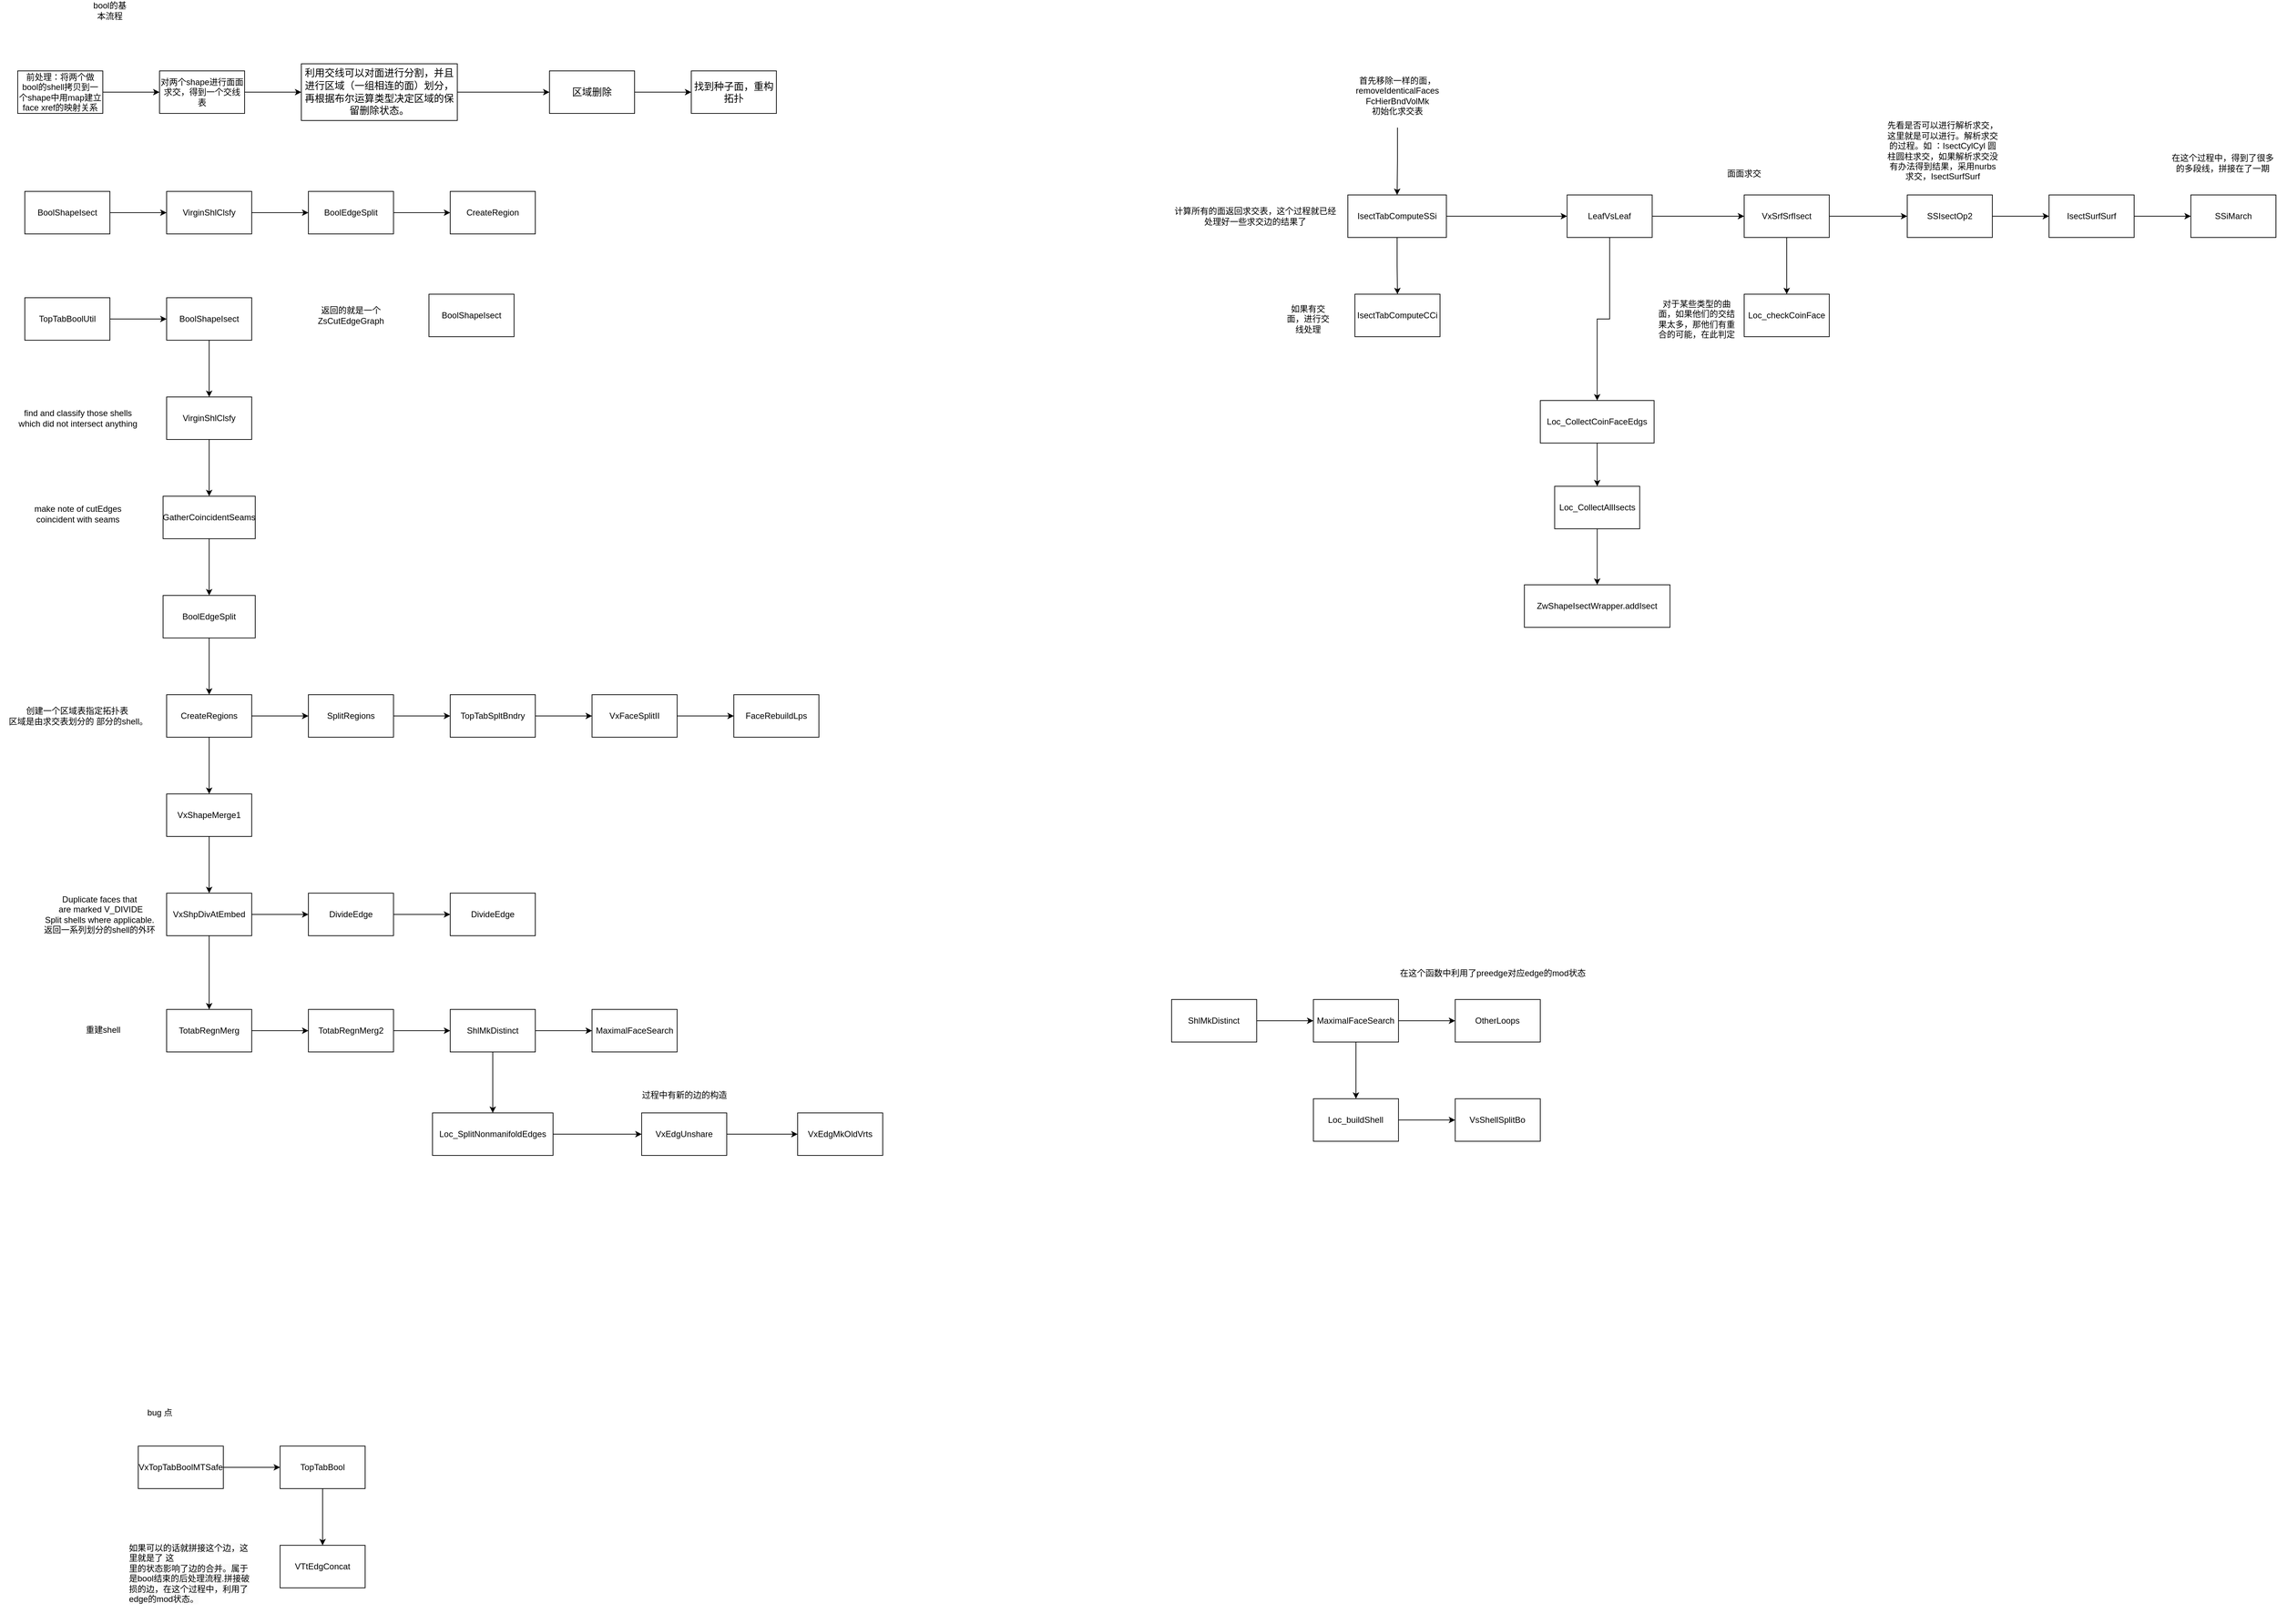 <mxfile version="26.1.1">
  <diagram name="第 1 页" id="YE1NN4_8z4oJuWLOnsad">
    <mxGraphModel dx="1060" dy="730" grid="1" gridSize="10" guides="1" tooltips="1" connect="1" arrows="1" fold="1" page="1" pageScale="1" pageWidth="827" pageHeight="1169" math="0" shadow="0">
      <root>
        <mxCell id="0" />
        <mxCell id="1" parent="0" />
        <mxCell id="EQELBPl-XKp7DFPChkju-4" value="" style="edgeStyle=orthogonalEdgeStyle;rounded=0;orthogonalLoop=1;jettySize=auto;html=1;" parent="1" source="EQELBPl-XKp7DFPChkju-1" target="EQELBPl-XKp7DFPChkju-3" edge="1">
          <mxGeometry relative="1" as="geometry" />
        </mxCell>
        <mxCell id="EQELBPl-XKp7DFPChkju-1" value="前处理：将两个做bool的shell拷贝到一个shape中用map建立face xref的映射关系" style="rounded=0;whiteSpace=wrap;html=1;" parent="1" vertex="1">
          <mxGeometry x="340" y="370" width="120" height="60" as="geometry" />
        </mxCell>
        <mxCell id="EQELBPl-XKp7DFPChkju-2" value="bool的基本流程" style="text;html=1;align=center;verticalAlign=middle;whiteSpace=wrap;rounded=0;" parent="1" vertex="1">
          <mxGeometry x="440" y="270" width="60" height="30" as="geometry" />
        </mxCell>
        <mxCell id="EQELBPl-XKp7DFPChkju-6" value="" style="edgeStyle=orthogonalEdgeStyle;rounded=0;orthogonalLoop=1;jettySize=auto;html=1;" parent="1" source="EQELBPl-XKp7DFPChkju-3" target="EQELBPl-XKp7DFPChkju-5" edge="1">
          <mxGeometry relative="1" as="geometry" />
        </mxCell>
        <mxCell id="EQELBPl-XKp7DFPChkju-3" value="对两个shape进行面面求交，得到一个交线表" style="whiteSpace=wrap;html=1;rounded=0;" parent="1" vertex="1">
          <mxGeometry x="540" y="370" width="120" height="60" as="geometry" />
        </mxCell>
        <mxCell id="EQELBPl-XKp7DFPChkju-8" value="" style="edgeStyle=orthogonalEdgeStyle;rounded=0;orthogonalLoop=1;jettySize=auto;html=1;" parent="1" source="EQELBPl-XKp7DFPChkju-5" target="EQELBPl-XKp7DFPChkju-7" edge="1">
          <mxGeometry relative="1" as="geometry" />
        </mxCell>
        <mxCell id="EQELBPl-XKp7DFPChkju-5" value="&lt;p style=&quot;language:zh-CN;margin-top:0pt;margin-bottom:0pt;margin-left:0in;&lt;br/&gt;text-align:left;direction:ltr;unicode-bidi:embed;mso-line-break-override:none;&lt;br/&gt;word-break:normal;punctuation-wrap:hanging&quot;&gt;&lt;span style=&quot;font-family: 宋体;&quot;&gt;&lt;font&gt;利用交线可以对面进行分割，并且进行区域（一组相连的面）划分，再根据布尔运算类型决定区域的保留删除状态。&lt;/font&gt;&lt;/span&gt;&lt;/p&gt;" style="whiteSpace=wrap;html=1;rounded=0;fontColor=default;fontSize=14;" parent="1" vertex="1">
          <mxGeometry x="740" y="360" width="220" height="80" as="geometry" />
        </mxCell>
        <mxCell id="EQELBPl-XKp7DFPChkju-10" value="" style="edgeStyle=orthogonalEdgeStyle;rounded=0;orthogonalLoop=1;jettySize=auto;html=1;" parent="1" source="EQELBPl-XKp7DFPChkju-7" target="EQELBPl-XKp7DFPChkju-9" edge="1">
          <mxGeometry relative="1" as="geometry" />
        </mxCell>
        <mxCell id="EQELBPl-XKp7DFPChkju-7" value="区域删除" style="whiteSpace=wrap;html=1;fontSize=14;rounded=0;" parent="1" vertex="1">
          <mxGeometry x="1090" y="370" width="120" height="60" as="geometry" />
        </mxCell>
        <mxCell id="EQELBPl-XKp7DFPChkju-9" value="找到种子面，重构拓扑" style="whiteSpace=wrap;html=1;fontSize=14;rounded=0;" parent="1" vertex="1">
          <mxGeometry x="1290" y="370" width="120" height="60" as="geometry" />
        </mxCell>
        <mxCell id="EQELBPl-XKp7DFPChkju-13" value="" style="edgeStyle=orthogonalEdgeStyle;rounded=0;orthogonalLoop=1;jettySize=auto;html=1;" parent="1" source="EQELBPl-XKp7DFPChkju-11" target="EQELBPl-XKp7DFPChkju-12" edge="1">
          <mxGeometry relative="1" as="geometry" />
        </mxCell>
        <mxCell id="EQELBPl-XKp7DFPChkju-11" value="BoolShapeIsect" style="rounded=0;whiteSpace=wrap;html=1;" parent="1" vertex="1">
          <mxGeometry x="350" y="540" width="120" height="60" as="geometry" />
        </mxCell>
        <mxCell id="EQELBPl-XKp7DFPChkju-15" value="" style="edgeStyle=orthogonalEdgeStyle;rounded=0;orthogonalLoop=1;jettySize=auto;html=1;" parent="1" source="EQELBPl-XKp7DFPChkju-12" target="EQELBPl-XKp7DFPChkju-14" edge="1">
          <mxGeometry relative="1" as="geometry" />
        </mxCell>
        <mxCell id="EQELBPl-XKp7DFPChkju-12" value="VirginShlClsfy" style="whiteSpace=wrap;html=1;rounded=0;" parent="1" vertex="1">
          <mxGeometry x="550" y="540" width="120" height="60" as="geometry" />
        </mxCell>
        <mxCell id="EQELBPl-XKp7DFPChkju-17" value="" style="edgeStyle=orthogonalEdgeStyle;rounded=0;orthogonalLoop=1;jettySize=auto;html=1;" parent="1" source="EQELBPl-XKp7DFPChkju-14" target="EQELBPl-XKp7DFPChkju-16" edge="1">
          <mxGeometry relative="1" as="geometry" />
        </mxCell>
        <mxCell id="EQELBPl-XKp7DFPChkju-14" value="BoolEdgeSplit" style="whiteSpace=wrap;html=1;rounded=0;" parent="1" vertex="1">
          <mxGeometry x="750" y="540" width="120" height="60" as="geometry" />
        </mxCell>
        <mxCell id="EQELBPl-XKp7DFPChkju-16" value="CreateRegion" style="whiteSpace=wrap;html=1;rounded=0;" parent="1" vertex="1">
          <mxGeometry x="950" y="540" width="120" height="60" as="geometry" />
        </mxCell>
        <mxCell id="EQELBPl-XKp7DFPChkju-20" value="" style="edgeStyle=orthogonalEdgeStyle;rounded=0;orthogonalLoop=1;jettySize=auto;html=1;" parent="1" source="EQELBPl-XKp7DFPChkju-18" target="EQELBPl-XKp7DFPChkju-19" edge="1">
          <mxGeometry relative="1" as="geometry" />
        </mxCell>
        <mxCell id="EQELBPl-XKp7DFPChkju-18" value="TopTabBoolUtil" style="rounded=0;whiteSpace=wrap;html=1;" parent="1" vertex="1">
          <mxGeometry x="350" y="690" width="120" height="60" as="geometry" />
        </mxCell>
        <mxCell id="EQELBPl-XKp7DFPChkju-22" value="" style="edgeStyle=orthogonalEdgeStyle;rounded=0;orthogonalLoop=1;jettySize=auto;html=1;" parent="1" source="EQELBPl-XKp7DFPChkju-19" target="EQELBPl-XKp7DFPChkju-21" edge="1">
          <mxGeometry relative="1" as="geometry" />
        </mxCell>
        <mxCell id="EQELBPl-XKp7DFPChkju-19" value="BoolShapeIsect" style="whiteSpace=wrap;html=1;rounded=0;" parent="1" vertex="1">
          <mxGeometry x="550" y="690" width="120" height="60" as="geometry" />
        </mxCell>
        <mxCell id="EQELBPl-XKp7DFPChkju-24" value="" style="edgeStyle=orthogonalEdgeStyle;rounded=0;orthogonalLoop=1;jettySize=auto;html=1;" parent="1" source="EQELBPl-XKp7DFPChkju-21" target="EQELBPl-XKp7DFPChkju-23" edge="1">
          <mxGeometry relative="1" as="geometry" />
        </mxCell>
        <mxCell id="EQELBPl-XKp7DFPChkju-21" value="VirginShlClsfy" style="whiteSpace=wrap;html=1;rounded=0;" parent="1" vertex="1">
          <mxGeometry x="550" y="830" width="120" height="60" as="geometry" />
        </mxCell>
        <mxCell id="EQELBPl-XKp7DFPChkju-28" value="" style="edgeStyle=orthogonalEdgeStyle;rounded=0;orthogonalLoop=1;jettySize=auto;html=1;" parent="1" source="EQELBPl-XKp7DFPChkju-23" target="EQELBPl-XKp7DFPChkju-27" edge="1">
          <mxGeometry relative="1" as="geometry" />
        </mxCell>
        <mxCell id="EQELBPl-XKp7DFPChkju-23" value="GatherCoincidentSeams" style="whiteSpace=wrap;html=1;rounded=0;" parent="1" vertex="1">
          <mxGeometry x="545" y="970" width="130" height="60" as="geometry" />
        </mxCell>
        <mxCell id="EQELBPl-XKp7DFPChkju-25" value="make note of cutEdges coincident with seams" style="text;html=1;align=center;verticalAlign=middle;whiteSpace=wrap;rounded=0;" parent="1" vertex="1">
          <mxGeometry x="350" y="980" width="150" height="30" as="geometry" />
        </mxCell>
        <mxCell id="EQELBPl-XKp7DFPChkju-26" value="find and classify those shells which did not intersect anything" style="text;html=1;align=center;verticalAlign=middle;whiteSpace=wrap;rounded=0;" parent="1" vertex="1">
          <mxGeometry x="340" y="845" width="170" height="30" as="geometry" />
        </mxCell>
        <mxCell id="EQELBPl-XKp7DFPChkju-30" value="" style="edgeStyle=orthogonalEdgeStyle;rounded=0;orthogonalLoop=1;jettySize=auto;html=1;" parent="1" source="EQELBPl-XKp7DFPChkju-27" target="EQELBPl-XKp7DFPChkju-29" edge="1">
          <mxGeometry relative="1" as="geometry" />
        </mxCell>
        <mxCell id="EQELBPl-XKp7DFPChkju-27" value="BoolEdgeSplit" style="whiteSpace=wrap;html=1;rounded=0;" parent="1" vertex="1">
          <mxGeometry x="545" y="1110" width="130" height="60" as="geometry" />
        </mxCell>
        <mxCell id="EQELBPl-XKp7DFPChkju-32" value="" style="edgeStyle=orthogonalEdgeStyle;rounded=0;orthogonalLoop=1;jettySize=auto;html=1;" parent="1" source="EQELBPl-XKp7DFPChkju-29" target="EQELBPl-XKp7DFPChkju-31" edge="1">
          <mxGeometry relative="1" as="geometry" />
        </mxCell>
        <mxCell id="tfwplojtnBfA69J32MHx-5" value="" style="edgeStyle=orthogonalEdgeStyle;rounded=0;orthogonalLoop=1;jettySize=auto;html=1;" edge="1" parent="1" source="EQELBPl-XKp7DFPChkju-29" target="tfwplojtnBfA69J32MHx-4">
          <mxGeometry relative="1" as="geometry" />
        </mxCell>
        <mxCell id="EQELBPl-XKp7DFPChkju-29" value="CreateRegions" style="whiteSpace=wrap;html=1;rounded=0;" parent="1" vertex="1">
          <mxGeometry x="550" y="1250" width="120" height="60" as="geometry" />
        </mxCell>
        <mxCell id="tfwplojtnBfA69J32MHx-13" value="" style="edgeStyle=orthogonalEdgeStyle;rounded=0;orthogonalLoop=1;jettySize=auto;html=1;" edge="1" parent="1" source="EQELBPl-XKp7DFPChkju-31" target="tfwplojtnBfA69J32MHx-12">
          <mxGeometry relative="1" as="geometry" />
        </mxCell>
        <mxCell id="EQELBPl-XKp7DFPChkju-31" value="VxShapeMerge1" style="whiteSpace=wrap;html=1;rounded=0;" parent="1" vertex="1">
          <mxGeometry x="550" y="1390" width="120" height="60" as="geometry" />
        </mxCell>
        <mxCell id="tfwplojtnBfA69J32MHx-21" value="" style="edgeStyle=orthogonalEdgeStyle;rounded=0;orthogonalLoop=1;jettySize=auto;html=1;" edge="1" parent="1" source="EQELBPl-XKp7DFPChkju-33" target="tfwplojtnBfA69J32MHx-20">
          <mxGeometry relative="1" as="geometry" />
        </mxCell>
        <mxCell id="EQELBPl-XKp7DFPChkju-33" value="TotabRegnMerg" style="whiteSpace=wrap;html=1;rounded=0;" parent="1" vertex="1">
          <mxGeometry x="550" y="1694" width="120" height="60" as="geometry" />
        </mxCell>
        <mxCell id="EQELBPl-XKp7DFPChkju-35" value="返回的就是一个ZsCutEdgeGraph" style="text;html=1;align=center;verticalAlign=middle;whiteSpace=wrap;rounded=0;" parent="1" vertex="1">
          <mxGeometry x="780" y="700" width="60" height="30" as="geometry" />
        </mxCell>
        <mxCell id="EQELBPl-XKp7DFPChkju-36" value="BoolShapeIsect" style="whiteSpace=wrap;html=1;rounded=0;" parent="1" vertex="1">
          <mxGeometry x="920" y="685" width="120" height="60" as="geometry" />
        </mxCell>
        <mxCell id="9hOCI96I2f73FcKbPGVK-2" value="" style="edgeStyle=orthogonalEdgeStyle;rounded=0;orthogonalLoop=1;jettySize=auto;html=1;" parent="1" source="EQELBPl-XKp7DFPChkju-38" target="9hOCI96I2f73FcKbPGVK-1" edge="1">
          <mxGeometry relative="1" as="geometry" />
        </mxCell>
        <mxCell id="EQELBPl-XKp7DFPChkju-38" value="首先移除一样的面，removeIdenticalFaces&lt;div&gt;FcHierBndVolMk&lt;/div&gt;&lt;div&gt;初始化求交表&lt;/div&gt;" style="text;html=1;align=center;verticalAlign=middle;whiteSpace=wrap;rounded=0;" parent="1" vertex="1">
          <mxGeometry x="2206" y="360" width="160" height="90" as="geometry" />
        </mxCell>
        <mxCell id="9hOCI96I2f73FcKbPGVK-4" value="" style="edgeStyle=orthogonalEdgeStyle;rounded=0;orthogonalLoop=1;jettySize=auto;html=1;" parent="1" source="9hOCI96I2f73FcKbPGVK-1" target="9hOCI96I2f73FcKbPGVK-3" edge="1">
          <mxGeometry relative="1" as="geometry" />
        </mxCell>
        <mxCell id="9hOCI96I2f73FcKbPGVK-14" value="" style="edgeStyle=orthogonalEdgeStyle;rounded=0;orthogonalLoop=1;jettySize=auto;html=1;" parent="1" source="9hOCI96I2f73FcKbPGVK-1" target="9hOCI96I2f73FcKbPGVK-13" edge="1">
          <mxGeometry relative="1" as="geometry" />
        </mxCell>
        <mxCell id="9hOCI96I2f73FcKbPGVK-1" value="IsectTabComputeSSi" style="whiteSpace=wrap;html=1;" parent="1" vertex="1">
          <mxGeometry x="2216" y="545" width="139" height="60" as="geometry" />
        </mxCell>
        <mxCell id="9hOCI96I2f73FcKbPGVK-3" value="IsectTabComputeCCi" style="whiteSpace=wrap;html=1;" parent="1" vertex="1">
          <mxGeometry x="2226" y="685" width="120" height="60" as="geometry" />
        </mxCell>
        <mxCell id="9hOCI96I2f73FcKbPGVK-5" value="如果有交面，进行交线处理" style="text;html=1;align=center;verticalAlign=middle;whiteSpace=wrap;rounded=0;" parent="1" vertex="1">
          <mxGeometry x="2125" y="705" width="70" height="30" as="geometry" />
        </mxCell>
        <mxCell id="9hOCI96I2f73FcKbPGVK-6" value="计算所有的面返回求交表，这个过程就已经&lt;div&gt;处理好一些求交边的结果了&lt;/div&gt;" style="text;html=1;align=center;verticalAlign=middle;resizable=0;points=[];autosize=1;strokeColor=none;fillColor=none;" parent="1" vertex="1">
          <mxGeometry x="1960" y="555" width="250" height="40" as="geometry" />
        </mxCell>
        <mxCell id="9hOCI96I2f73FcKbPGVK-10" value="" style="edgeStyle=orthogonalEdgeStyle;rounded=0;orthogonalLoop=1;jettySize=auto;html=1;" parent="1" source="9hOCI96I2f73FcKbPGVK-7" target="9hOCI96I2f73FcKbPGVK-9" edge="1">
          <mxGeometry relative="1" as="geometry" />
        </mxCell>
        <mxCell id="9hOCI96I2f73FcKbPGVK-7" value="Loc_CollectCoinFaceEdgs" style="whiteSpace=wrap;html=1;" parent="1" vertex="1">
          <mxGeometry x="2487.44" y="835" width="160.5" height="60" as="geometry" />
        </mxCell>
        <mxCell id="9hOCI96I2f73FcKbPGVK-12" value="" style="edgeStyle=orthogonalEdgeStyle;rounded=0;orthogonalLoop=1;jettySize=auto;html=1;" parent="1" source="9hOCI96I2f73FcKbPGVK-9" target="9hOCI96I2f73FcKbPGVK-11" edge="1">
          <mxGeometry relative="1" as="geometry" />
        </mxCell>
        <mxCell id="9hOCI96I2f73FcKbPGVK-9" value="Loc_CollectAllIsects" style="whiteSpace=wrap;html=1;" parent="1" vertex="1">
          <mxGeometry x="2507.69" y="956" width="120" height="60" as="geometry" />
        </mxCell>
        <mxCell id="9hOCI96I2f73FcKbPGVK-11" value="ZwShapeIsectWrapper.addIsect" style="whiteSpace=wrap;html=1;" parent="1" vertex="1">
          <mxGeometry x="2465.01" y="1095" width="205.37" height="60" as="geometry" />
        </mxCell>
        <mxCell id="9hOCI96I2f73FcKbPGVK-15" value="" style="edgeStyle=orthogonalEdgeStyle;rounded=0;orthogonalLoop=1;jettySize=auto;html=1;" parent="1" source="9hOCI96I2f73FcKbPGVK-13" target="9hOCI96I2f73FcKbPGVK-7" edge="1">
          <mxGeometry relative="1" as="geometry" />
        </mxCell>
        <mxCell id="9hOCI96I2f73FcKbPGVK-17" value="" style="edgeStyle=orthogonalEdgeStyle;rounded=0;orthogonalLoop=1;jettySize=auto;html=1;" parent="1" source="9hOCI96I2f73FcKbPGVK-13" target="9hOCI96I2f73FcKbPGVK-16" edge="1">
          <mxGeometry relative="1" as="geometry" />
        </mxCell>
        <mxCell id="9hOCI96I2f73FcKbPGVK-13" value="LeafVsLeaf" style="whiteSpace=wrap;html=1;" parent="1" vertex="1">
          <mxGeometry x="2525.25" y="545" width="120" height="60" as="geometry" />
        </mxCell>
        <mxCell id="9hOCI96I2f73FcKbPGVK-20" value="" style="edgeStyle=orthogonalEdgeStyle;rounded=0;orthogonalLoop=1;jettySize=auto;html=1;" parent="1" source="9hOCI96I2f73FcKbPGVK-16" target="9hOCI96I2f73FcKbPGVK-19" edge="1">
          <mxGeometry relative="1" as="geometry" />
        </mxCell>
        <mxCell id="9hOCI96I2f73FcKbPGVK-25" value="" style="edgeStyle=orthogonalEdgeStyle;rounded=0;orthogonalLoop=1;jettySize=auto;html=1;" parent="1" source="9hOCI96I2f73FcKbPGVK-16" target="9hOCI96I2f73FcKbPGVK-24" edge="1">
          <mxGeometry relative="1" as="geometry" />
        </mxCell>
        <mxCell id="9hOCI96I2f73FcKbPGVK-16" value="VxSrfSrfIsect" style="whiteSpace=wrap;html=1;" parent="1" vertex="1">
          <mxGeometry x="2775" y="545" width="120" height="60" as="geometry" />
        </mxCell>
        <mxCell id="9hOCI96I2f73FcKbPGVK-18" value="面面求交" style="text;html=1;align=center;verticalAlign=middle;whiteSpace=wrap;rounded=0;" parent="1" vertex="1">
          <mxGeometry x="2745" y="500" width="60" height="30" as="geometry" />
        </mxCell>
        <mxCell id="9hOCI96I2f73FcKbPGVK-19" value="Loc_checkCoinFace" style="whiteSpace=wrap;html=1;" parent="1" vertex="1">
          <mxGeometry x="2775" y="685" width="120" height="60" as="geometry" />
        </mxCell>
        <mxCell id="9hOCI96I2f73FcKbPGVK-23" value="对于某些类型的曲面，如果他们的交结果太多，那他们有重合的可能，在此判定" style="text;html=1;align=center;verticalAlign=middle;whiteSpace=wrap;rounded=0;" parent="1" vertex="1">
          <mxGeometry x="2647.94" y="690" width="120" height="60" as="geometry" />
        </mxCell>
        <mxCell id="9hOCI96I2f73FcKbPGVK-28" value="" style="edgeStyle=orthogonalEdgeStyle;rounded=0;orthogonalLoop=1;jettySize=auto;html=1;" parent="1" source="9hOCI96I2f73FcKbPGVK-24" target="9hOCI96I2f73FcKbPGVK-27" edge="1">
          <mxGeometry relative="1" as="geometry" />
        </mxCell>
        <mxCell id="9hOCI96I2f73FcKbPGVK-24" value="SSIsectOp2" style="whiteSpace=wrap;html=1;" parent="1" vertex="1">
          <mxGeometry x="3005" y="545" width="120" height="60" as="geometry" />
        </mxCell>
        <mxCell id="9hOCI96I2f73FcKbPGVK-26" value="先看是否可以进行解析求交，这里就是可以进行。解析求交的过程。如 ：IsectCylCyl 圆柱圆柱求交，如果解析求交没有办法得到结果，采用nurbs求交，IsectSurfSurf" style="text;html=1;align=center;verticalAlign=middle;whiteSpace=wrap;rounded=0;" parent="1" vertex="1">
          <mxGeometry x="2975" y="430" width="160" height="105" as="geometry" />
        </mxCell>
        <mxCell id="9hOCI96I2f73FcKbPGVK-30" value="" style="edgeStyle=orthogonalEdgeStyle;rounded=0;orthogonalLoop=1;jettySize=auto;html=1;" parent="1" source="9hOCI96I2f73FcKbPGVK-27" target="9hOCI96I2f73FcKbPGVK-29" edge="1">
          <mxGeometry relative="1" as="geometry" />
        </mxCell>
        <mxCell id="9hOCI96I2f73FcKbPGVK-27" value="IsectSurfSurf" style="whiteSpace=wrap;html=1;" parent="1" vertex="1">
          <mxGeometry x="3205" y="545" width="120" height="60" as="geometry" />
        </mxCell>
        <mxCell id="9hOCI96I2f73FcKbPGVK-29" value="SSiMarch" style="whiteSpace=wrap;html=1;" parent="1" vertex="1">
          <mxGeometry x="3405" y="545" width="120" height="60" as="geometry" />
        </mxCell>
        <mxCell id="9hOCI96I2f73FcKbPGVK-31" value="在这个过程中，得到了很多的多段线，拼接在了一期" style="text;html=1;align=center;verticalAlign=middle;whiteSpace=wrap;rounded=0;" parent="1" vertex="1">
          <mxGeometry x="3375" y="485" width="150" height="30" as="geometry" />
        </mxCell>
        <mxCell id="tfwplojtnBfA69J32MHx-1" value="创建一个区域表指定拓扑表&amp;nbsp;&lt;div&gt;区域是由求交表划分的 部分的shell。&lt;/div&gt;" style="text;html=1;align=center;verticalAlign=middle;resizable=0;points=[];autosize=1;strokeColor=none;fillColor=none;" vertex="1" parent="1">
          <mxGeometry x="315" y="1260" width="220" height="40" as="geometry" />
        </mxCell>
        <mxCell id="tfwplojtnBfA69J32MHx-7" value="" style="edgeStyle=orthogonalEdgeStyle;rounded=0;orthogonalLoop=1;jettySize=auto;html=1;" edge="1" parent="1" source="tfwplojtnBfA69J32MHx-4" target="tfwplojtnBfA69J32MHx-6">
          <mxGeometry relative="1" as="geometry" />
        </mxCell>
        <mxCell id="tfwplojtnBfA69J32MHx-4" value="SplitRegions" style="whiteSpace=wrap;html=1;rounded=0;" vertex="1" parent="1">
          <mxGeometry x="750" y="1250" width="120" height="60" as="geometry" />
        </mxCell>
        <mxCell id="tfwplojtnBfA69J32MHx-9" value="" style="edgeStyle=orthogonalEdgeStyle;rounded=0;orthogonalLoop=1;jettySize=auto;html=1;" edge="1" parent="1" source="tfwplojtnBfA69J32MHx-6" target="tfwplojtnBfA69J32MHx-8">
          <mxGeometry relative="1" as="geometry" />
        </mxCell>
        <mxCell id="tfwplojtnBfA69J32MHx-6" value="TopTabSpltBndry" style="whiteSpace=wrap;html=1;rounded=0;" vertex="1" parent="1">
          <mxGeometry x="950" y="1250" width="120" height="60" as="geometry" />
        </mxCell>
        <mxCell id="tfwplojtnBfA69J32MHx-11" value="" style="edgeStyle=orthogonalEdgeStyle;rounded=0;orthogonalLoop=1;jettySize=auto;html=1;" edge="1" parent="1" source="tfwplojtnBfA69J32MHx-8" target="tfwplojtnBfA69J32MHx-10">
          <mxGeometry relative="1" as="geometry" />
        </mxCell>
        <mxCell id="tfwplojtnBfA69J32MHx-8" value="VxFaceSplitII" style="whiteSpace=wrap;html=1;rounded=0;" vertex="1" parent="1">
          <mxGeometry x="1150" y="1250" width="120" height="60" as="geometry" />
        </mxCell>
        <mxCell id="tfwplojtnBfA69J32MHx-10" value="FaceRebuildLps" style="whiteSpace=wrap;html=1;rounded=0;" vertex="1" parent="1">
          <mxGeometry x="1350" y="1250" width="120" height="60" as="geometry" />
        </mxCell>
        <mxCell id="tfwplojtnBfA69J32MHx-14" value="" style="edgeStyle=orthogonalEdgeStyle;rounded=0;orthogonalLoop=1;jettySize=auto;html=1;" edge="1" parent="1" source="tfwplojtnBfA69J32MHx-12" target="EQELBPl-XKp7DFPChkju-33">
          <mxGeometry relative="1" as="geometry" />
        </mxCell>
        <mxCell id="tfwplojtnBfA69J32MHx-17" value="" style="edgeStyle=orthogonalEdgeStyle;rounded=0;orthogonalLoop=1;jettySize=auto;html=1;" edge="1" parent="1" source="tfwplojtnBfA69J32MHx-12" target="tfwplojtnBfA69J32MHx-16">
          <mxGeometry relative="1" as="geometry" />
        </mxCell>
        <mxCell id="tfwplojtnBfA69J32MHx-12" value="VxShpDivAtEmbed" style="whiteSpace=wrap;html=1;rounded=0;" vertex="1" parent="1">
          <mxGeometry x="550" y="1530" width="120" height="60" as="geometry" />
        </mxCell>
        <mxCell id="tfwplojtnBfA69J32MHx-15" value="Duplicate faces that&lt;div&gt;&amp;nbsp;are marked V_DIVIDE&lt;/div&gt;&lt;div&gt;Split shells where applicable.&lt;/div&gt;&lt;div&gt;返回一系列划分的shell的外环&lt;/div&gt;" style="text;html=1;align=center;verticalAlign=middle;resizable=0;points=[];autosize=1;strokeColor=none;fillColor=none;" vertex="1" parent="1">
          <mxGeometry x="365" y="1525" width="180" height="70" as="geometry" />
        </mxCell>
        <mxCell id="tfwplojtnBfA69J32MHx-19" value="" style="edgeStyle=orthogonalEdgeStyle;rounded=0;orthogonalLoop=1;jettySize=auto;html=1;" edge="1" parent="1" source="tfwplojtnBfA69J32MHx-16" target="tfwplojtnBfA69J32MHx-18">
          <mxGeometry relative="1" as="geometry" />
        </mxCell>
        <mxCell id="tfwplojtnBfA69J32MHx-16" value="DivideEdge" style="whiteSpace=wrap;html=1;rounded=0;" vertex="1" parent="1">
          <mxGeometry x="750" y="1530" width="120" height="60" as="geometry" />
        </mxCell>
        <mxCell id="tfwplojtnBfA69J32MHx-18" value="DivideEdge" style="whiteSpace=wrap;html=1;rounded=0;" vertex="1" parent="1">
          <mxGeometry x="950" y="1530" width="120" height="60" as="geometry" />
        </mxCell>
        <mxCell id="tfwplojtnBfA69J32MHx-29" value="" style="edgeStyle=orthogonalEdgeStyle;rounded=0;orthogonalLoop=1;jettySize=auto;html=1;" edge="1" parent="1" source="tfwplojtnBfA69J32MHx-20" target="tfwplojtnBfA69J32MHx-28">
          <mxGeometry relative="1" as="geometry" />
        </mxCell>
        <mxCell id="tfwplojtnBfA69J32MHx-20" value="TotabRegnMerg2" style="whiteSpace=wrap;html=1;rounded=0;" vertex="1" parent="1">
          <mxGeometry x="750" y="1694" width="120" height="60" as="geometry" />
        </mxCell>
        <mxCell id="tfwplojtnBfA69J32MHx-25" value="" style="edgeStyle=orthogonalEdgeStyle;rounded=0;orthogonalLoop=1;jettySize=auto;html=1;" edge="1" parent="1" source="tfwplojtnBfA69J32MHx-22" target="tfwplojtnBfA69J32MHx-24">
          <mxGeometry relative="1" as="geometry" />
        </mxCell>
        <mxCell id="tfwplojtnBfA69J32MHx-22" value="Loc_SplitNonmanifoldEdges" style="whiteSpace=wrap;html=1;rounded=0;" vertex="1" parent="1">
          <mxGeometry x="925" y="1840" width="170" height="60" as="geometry" />
        </mxCell>
        <mxCell id="tfwplojtnBfA69J32MHx-27" value="" style="edgeStyle=orthogonalEdgeStyle;rounded=0;orthogonalLoop=1;jettySize=auto;html=1;" edge="1" parent="1" source="tfwplojtnBfA69J32MHx-24" target="tfwplojtnBfA69J32MHx-26">
          <mxGeometry relative="1" as="geometry" />
        </mxCell>
        <mxCell id="tfwplojtnBfA69J32MHx-24" value="VxEdgUnshare" style="whiteSpace=wrap;html=1;rounded=0;" vertex="1" parent="1">
          <mxGeometry x="1220" y="1840" width="120" height="60" as="geometry" />
        </mxCell>
        <mxCell id="tfwplojtnBfA69J32MHx-26" value="VxEdgMkOldVrts" style="whiteSpace=wrap;html=1;rounded=0;" vertex="1" parent="1">
          <mxGeometry x="1440" y="1840" width="120" height="60" as="geometry" />
        </mxCell>
        <mxCell id="tfwplojtnBfA69J32MHx-31" value="" style="edgeStyle=orthogonalEdgeStyle;rounded=0;orthogonalLoop=1;jettySize=auto;html=1;entryX=0.5;entryY=0;entryDx=0;entryDy=0;" edge="1" parent="1" source="tfwplojtnBfA69J32MHx-28" target="tfwplojtnBfA69J32MHx-22">
          <mxGeometry relative="1" as="geometry">
            <mxPoint x="1010" y="1834" as="targetPoint" />
          </mxGeometry>
        </mxCell>
        <mxCell id="tfwplojtnBfA69J32MHx-33" value="" style="edgeStyle=orthogonalEdgeStyle;rounded=0;orthogonalLoop=1;jettySize=auto;html=1;" edge="1" parent="1" source="tfwplojtnBfA69J32MHx-28" target="tfwplojtnBfA69J32MHx-32">
          <mxGeometry relative="1" as="geometry" />
        </mxCell>
        <mxCell id="tfwplojtnBfA69J32MHx-28" value="ShlMkDistinct" style="whiteSpace=wrap;html=1;rounded=0;" vertex="1" parent="1">
          <mxGeometry x="950" y="1694" width="120" height="60" as="geometry" />
        </mxCell>
        <mxCell id="tfwplojtnBfA69J32MHx-32" value="MaximalFaceSearch" style="whiteSpace=wrap;html=1;rounded=0;" vertex="1" parent="1">
          <mxGeometry x="1150" y="1694" width="120" height="60" as="geometry" />
        </mxCell>
        <mxCell id="tfwplojtnBfA69J32MHx-36" value="重建shell" style="text;html=1;align=center;verticalAlign=middle;resizable=0;points=[];autosize=1;strokeColor=none;fillColor=none;" vertex="1" parent="1">
          <mxGeometry x="425" y="1708" width="70" height="30" as="geometry" />
        </mxCell>
        <mxCell id="tfwplojtnBfA69J32MHx-37" value="" style="edgeStyle=orthogonalEdgeStyle;rounded=0;orthogonalLoop=1;jettySize=auto;html=1;" edge="1" source="tfwplojtnBfA69J32MHx-38" target="tfwplojtnBfA69J32MHx-40" parent="1">
          <mxGeometry relative="1" as="geometry" />
        </mxCell>
        <mxCell id="tfwplojtnBfA69J32MHx-38" value="ShlMkDistinct" style="whiteSpace=wrap;html=1;rounded=0;" vertex="1" parent="1">
          <mxGeometry x="1967.44" y="1680" width="120" height="60" as="geometry" />
        </mxCell>
        <mxCell id="tfwplojtnBfA69J32MHx-43" value="" style="edgeStyle=orthogonalEdgeStyle;rounded=0;orthogonalLoop=1;jettySize=auto;html=1;" edge="1" parent="1" source="tfwplojtnBfA69J32MHx-40" target="tfwplojtnBfA69J32MHx-42">
          <mxGeometry relative="1" as="geometry" />
        </mxCell>
        <mxCell id="tfwplojtnBfA69J32MHx-47" value="" style="edgeStyle=orthogonalEdgeStyle;rounded=0;orthogonalLoop=1;jettySize=auto;html=1;" edge="1" parent="1" source="tfwplojtnBfA69J32MHx-40" target="tfwplojtnBfA69J32MHx-46">
          <mxGeometry relative="1" as="geometry" />
        </mxCell>
        <mxCell id="tfwplojtnBfA69J32MHx-40" value="MaximalFaceSearch" style="whiteSpace=wrap;html=1;rounded=0;" vertex="1" parent="1">
          <mxGeometry x="2167.44" y="1680" width="120" height="60" as="geometry" />
        </mxCell>
        <mxCell id="tfwplojtnBfA69J32MHx-45" value="" style="edgeStyle=orthogonalEdgeStyle;rounded=0;orthogonalLoop=1;jettySize=auto;html=1;" edge="1" parent="1" source="tfwplojtnBfA69J32MHx-42" target="tfwplojtnBfA69J32MHx-44">
          <mxGeometry relative="1" as="geometry" />
        </mxCell>
        <mxCell id="tfwplojtnBfA69J32MHx-42" value="Loc_buildShell" style="whiteSpace=wrap;html=1;rounded=0;" vertex="1" parent="1">
          <mxGeometry x="2167.44" y="1820" width="120" height="60" as="geometry" />
        </mxCell>
        <mxCell id="tfwplojtnBfA69J32MHx-44" value="VsShellSplitBo" style="whiteSpace=wrap;html=1;rounded=0;" vertex="1" parent="1">
          <mxGeometry x="2367.44" y="1820" width="120" height="60" as="geometry" />
        </mxCell>
        <mxCell id="tfwplojtnBfA69J32MHx-46" value="OtherLoops" style="whiteSpace=wrap;html=1;rounded=0;" vertex="1" parent="1">
          <mxGeometry x="2367.44" y="1680" width="120" height="60" as="geometry" />
        </mxCell>
        <mxCell id="tfwplojtnBfA69J32MHx-48" value="在这个函数中利用了preedge对应edge的mod状态" style="text;html=1;align=center;verticalAlign=middle;resizable=0;points=[];autosize=1;strokeColor=none;fillColor=none;" vertex="1" parent="1">
          <mxGeometry x="2275" y="1628" width="290" height="30" as="geometry" />
        </mxCell>
        <mxCell id="tfwplojtnBfA69J32MHx-49" value="过程中有新的边的构造" style="text;html=1;align=center;verticalAlign=middle;resizable=0;points=[];autosize=1;strokeColor=none;fillColor=none;" vertex="1" parent="1">
          <mxGeometry x="1210" y="1800" width="140" height="30" as="geometry" />
        </mxCell>
        <mxCell id="tfwplojtnBfA69J32MHx-55" value="" style="edgeStyle=orthogonalEdgeStyle;rounded=0;orthogonalLoop=1;jettySize=auto;html=1;" edge="1" parent="1" source="tfwplojtnBfA69J32MHx-52" target="tfwplojtnBfA69J32MHx-54">
          <mxGeometry relative="1" as="geometry" />
        </mxCell>
        <mxCell id="tfwplojtnBfA69J32MHx-52" value="VxTopTabBoolMTSafe" style="rounded=0;whiteSpace=wrap;html=1;" vertex="1" parent="1">
          <mxGeometry x="510" y="2310" width="120" height="60" as="geometry" />
        </mxCell>
        <mxCell id="tfwplojtnBfA69J32MHx-53" value="bug 点" style="text;html=1;align=center;verticalAlign=middle;resizable=0;points=[];autosize=1;strokeColor=none;fillColor=none;" vertex="1" parent="1">
          <mxGeometry x="510" y="2248" width="60" height="30" as="geometry" />
        </mxCell>
        <mxCell id="tfwplojtnBfA69J32MHx-57" value="" style="edgeStyle=orthogonalEdgeStyle;rounded=0;orthogonalLoop=1;jettySize=auto;html=1;" edge="1" parent="1" source="tfwplojtnBfA69J32MHx-54" target="tfwplojtnBfA69J32MHx-56">
          <mxGeometry relative="1" as="geometry" />
        </mxCell>
        <mxCell id="tfwplojtnBfA69J32MHx-54" value="TopTabBool" style="whiteSpace=wrap;html=1;rounded=0;" vertex="1" parent="1">
          <mxGeometry x="710" y="2310" width="120" height="60" as="geometry" />
        </mxCell>
        <mxCell id="tfwplojtnBfA69J32MHx-56" value="VTtEdgConcat" style="rounded=0;whiteSpace=wrap;html=1;" vertex="1" parent="1">
          <mxGeometry x="710" y="2450" width="120" height="60" as="geometry" />
        </mxCell>
        <mxCell id="tfwplojtnBfA69J32MHx-58" value="&lt;span style=&quot;color: rgb(0, 0, 0); font-family: Helvetica; font-size: 12px; font-style: normal; font-variant-ligatures: normal; font-variant-caps: normal; font-weight: 400; letter-spacing: normal; orphans: 2; text-align: center; text-indent: 0px; text-transform: none; widows: 2; word-spacing: 0px; -webkit-text-stroke-width: 0px; white-space: normal; background-color: rgb(251, 251, 251); text-decoration-thickness: initial; text-decoration-style: initial; text-decoration-color: initial; display: inline !important; float: none;&quot;&gt;如果可以的话就拼接这个边，这里就是了 这&lt;/span&gt;&lt;div&gt;&lt;span style=&quot;color: rgb(0, 0, 0); font-family: Helvetica; font-size: 12px; font-style: normal; font-variant-ligatures: normal; font-variant-caps: normal; font-weight: 400; letter-spacing: normal; orphans: 2; text-align: center; text-indent: 0px; text-transform: none; widows: 2; word-spacing: 0px; -webkit-text-stroke-width: 0px; white-space: normal; background-color: rgb(251, 251, 251); text-decoration-thickness: initial; text-decoration-style: initial; text-decoration-color: initial; display: inline !important; float: none;&quot;&gt;里的状态影响了边的合并。属于是bool结束的后处理流程.拼接破损的边，在这个过程中，利用了edge的mod状态。&lt;/span&gt;&lt;/div&gt;&lt;div&gt;&lt;br&gt;&lt;/div&gt;" style="text;whiteSpace=wrap;html=1;" vertex="1" parent="1">
          <mxGeometry x="495" y="2440" width="180" height="120" as="geometry" />
        </mxCell>
      </root>
    </mxGraphModel>
  </diagram>
</mxfile>
